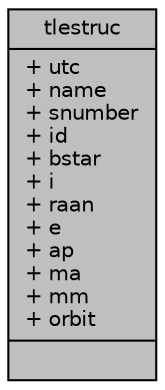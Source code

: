 digraph "tlestruc"
{
 // INTERACTIVE_SVG=YES
  edge [fontname="Helvetica",fontsize="10",labelfontname="Helvetica",labelfontsize="10"];
  node [fontname="Helvetica",fontsize="10",shape=record];
  Node1 [label="{tlestruc\n|+ utc\l+ name\l+ snumber\l+ id\l+ bstar\l+ i\l+ raan\l+ e\l+ ap\l+ ma\l+ mm\l+ orbit\l|}",height=0.2,width=0.4,color="black", fillcolor="grey75", style="filled", fontcolor="black"];
}
